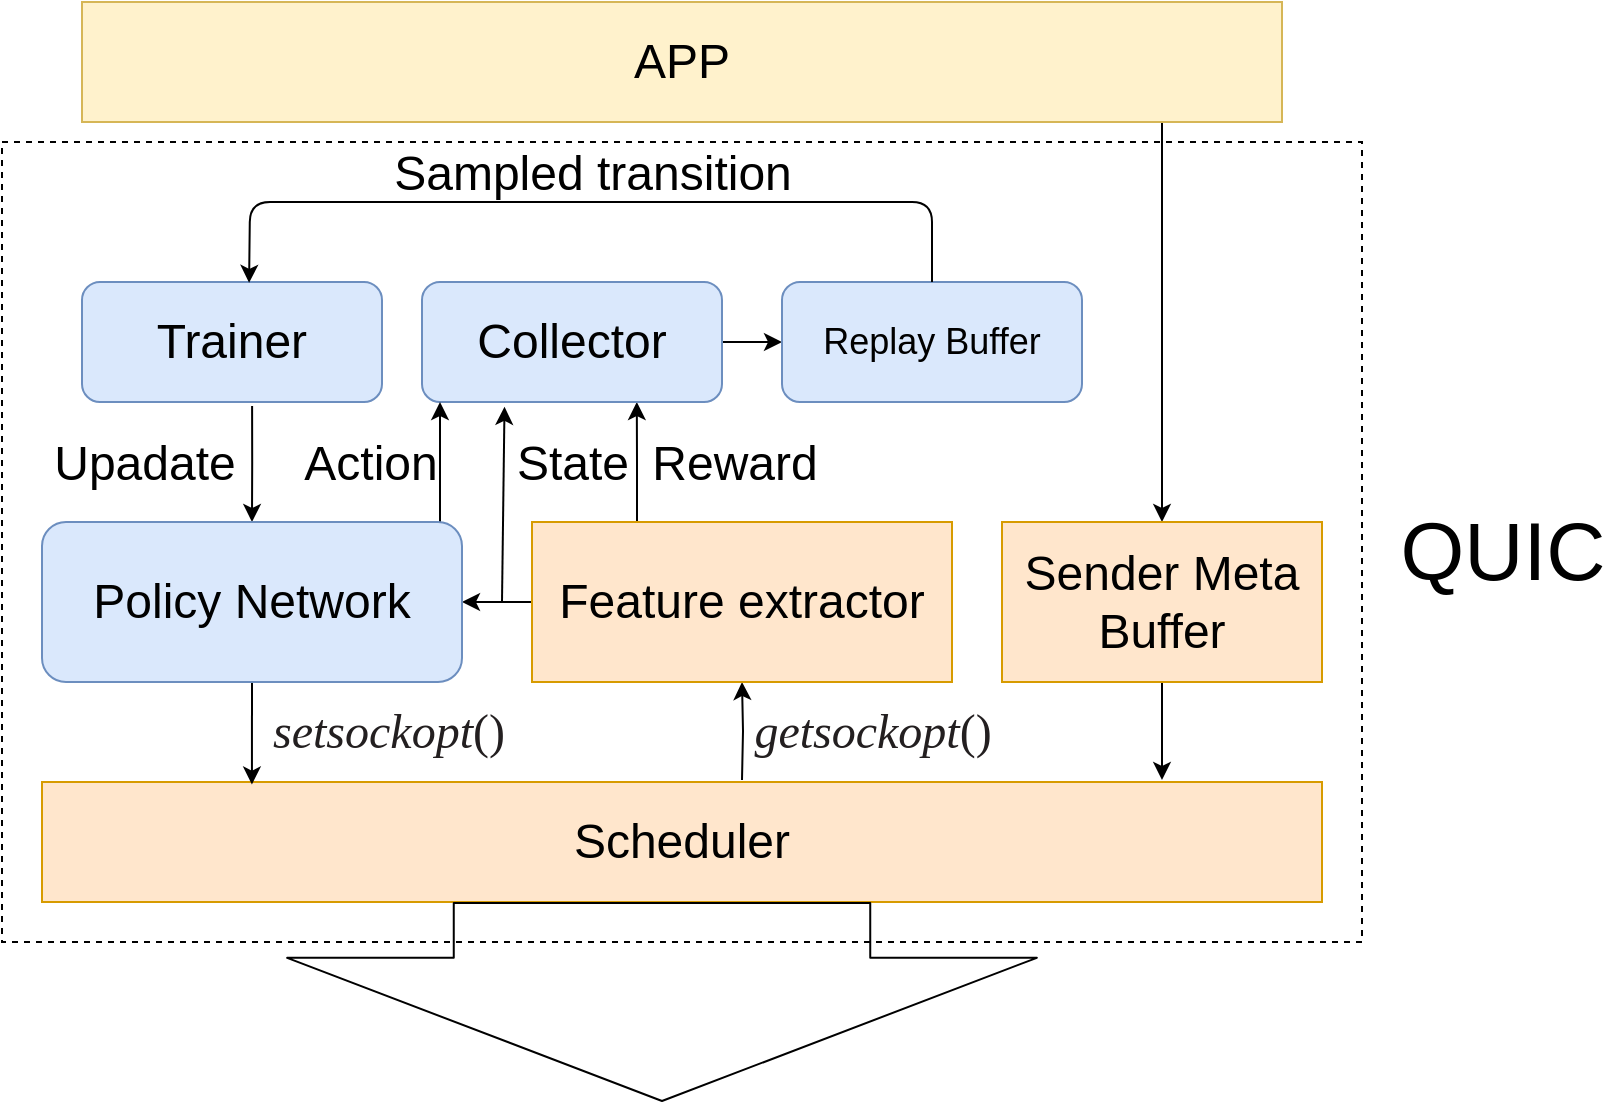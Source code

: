 <mxfile version="13.0.6" type="github">
  <diagram id="CBDz3zqInydYnpbgPdc8" name="Page-1">
    <mxGraphModel dx="959" dy="546" grid="0" gridSize="10" guides="1" tooltips="1" connect="1" arrows="1" fold="1" page="1" pageScale="1" pageWidth="1100" pageHeight="850" math="0" shadow="0">
      <root>
        <mxCell id="0" />
        <mxCell id="1" parent="0" />
        <mxCell id="l-rTfrSbGHxLT8yHpG9K-1" value="" style="rounded=0;whiteSpace=wrap;html=1;dashed=1;gradientColor=none;fillColor=none;" parent="1" vertex="1">
          <mxGeometry x="240" y="150" width="680" height="400" as="geometry" />
        </mxCell>
        <mxCell id="O35m1b_gPNPNUmbekiKG-8" value="" style="edgeStyle=orthogonalEdgeStyle;rounded=0;orthogonalLoop=1;jettySize=auto;html=1;exitX=0.9;exitY=1;exitDx=0;exitDy=0;exitPerimeter=0;" parent="1" source="O35m1b_gPNPNUmbekiKG-6" target="O35m1b_gPNPNUmbekiKG-7" edge="1">
          <mxGeometry relative="1" as="geometry">
            <mxPoint x="820" y="210" as="sourcePoint" />
          </mxGeometry>
        </mxCell>
        <mxCell id="O35m1b_gPNPNUmbekiKG-6" value="&lt;font style=&quot;font-size: 24px&quot;&gt;APP&lt;/font&gt;" style="rounded=1;whiteSpace=wrap;html=1;arcSize=0;fillColor=#fff2cc;strokeColor=#d6b656;" parent="1" vertex="1">
          <mxGeometry x="280" y="80" width="600" height="60" as="geometry" />
        </mxCell>
        <mxCell id="O35m1b_gPNPNUmbekiKG-10" value="" style="edgeStyle=orthogonalEdgeStyle;rounded=0;orthogonalLoop=1;jettySize=auto;html=1;" parent="1" source="O35m1b_gPNPNUmbekiKG-7" edge="1">
          <mxGeometry relative="1" as="geometry">
            <mxPoint x="820" y="469" as="targetPoint" />
          </mxGeometry>
        </mxCell>
        <mxCell id="O35m1b_gPNPNUmbekiKG-7" value="&lt;font style=&quot;font-size: 24px&quot;&gt;Sender Meta Buffer&lt;/font&gt;" style="rounded=1;whiteSpace=wrap;html=1;arcSize=0;fillColor=#ffe6cc;strokeColor=#d79b00;" parent="1" vertex="1">
          <mxGeometry x="740" y="340" width="160" height="80" as="geometry" />
        </mxCell>
        <mxCell id="O35m1b_gPNPNUmbekiKG-12" style="edgeStyle=orthogonalEdgeStyle;rounded=0;orthogonalLoop=1;jettySize=auto;html=1;entryX=0.5;entryY=1;entryDx=0;entryDy=0;" parent="1" target="O35m1b_gPNPNUmbekiKG-14" edge="1">
          <mxGeometry relative="1" as="geometry">
            <mxPoint x="610.286" y="370" as="targetPoint" />
            <mxPoint x="610" y="469" as="sourcePoint" />
            <Array as="points" />
          </mxGeometry>
        </mxCell>
        <mxCell id="O35m1b_gPNPNUmbekiKG-9" value="&lt;font style=&quot;font-size: 24px&quot;&gt;Scheduler&lt;/font&gt;" style="rounded=1;whiteSpace=wrap;html=1;arcSize=0;fillColor=#ffe6cc;strokeColor=#d79b00;" parent="1" vertex="1">
          <mxGeometry x="260" y="470" width="640" height="60" as="geometry" />
        </mxCell>
        <mxCell id="O35m1b_gPNPNUmbekiKG-25" value="" style="edgeStyle=orthogonalEdgeStyle;rounded=0;orthogonalLoop=1;jettySize=auto;html=1;entryX=1;entryY=0.5;entryDx=0;entryDy=0;" parent="1" source="O35m1b_gPNPNUmbekiKG-14" target="eUcBHs-z1_nmx1WXnV4A-1" edge="1">
          <mxGeometry relative="1" as="geometry">
            <mxPoint x="470" y="380" as="targetPoint" />
          </mxGeometry>
        </mxCell>
        <mxCell id="eUcBHs-z1_nmx1WXnV4A-6" style="edgeStyle=orthogonalEdgeStyle;rounded=0;orthogonalLoop=1;jettySize=auto;html=1;exitX=0.25;exitY=0;exitDx=0;exitDy=0;entryX=0.716;entryY=1;entryDx=0;entryDy=0;entryPerimeter=0;" parent="1" source="O35m1b_gPNPNUmbekiKG-14" target="O35m1b_gPNPNUmbekiKG-20" edge="1">
          <mxGeometry relative="1" as="geometry" />
        </mxCell>
        <mxCell id="O35m1b_gPNPNUmbekiKG-14" value="&lt;font style=&quot;font-size: 24px&quot;&gt;Feature extractor&lt;/font&gt;" style="rounded=0;whiteSpace=wrap;html=1;fillColor=#ffe6cc;strokeColor=#d79b00;" parent="1" vertex="1">
          <mxGeometry x="505" y="340" width="210" height="80" as="geometry" />
        </mxCell>
        <mxCell id="O35m1b_gPNPNUmbekiKG-34" style="edgeStyle=orthogonalEdgeStyle;rounded=0;orthogonalLoop=1;jettySize=auto;html=1;entryX=0.164;entryY=0.021;entryDx=0;entryDy=0;entryPerimeter=0;exitX=0.5;exitY=1;exitDx=0;exitDy=0;" parent="1" source="eUcBHs-z1_nmx1WXnV4A-1" target="O35m1b_gPNPNUmbekiKG-9" edge="1">
          <mxGeometry relative="1" as="geometry">
            <mxPoint x="365" y="430" as="sourcePoint" />
          </mxGeometry>
        </mxCell>
        <mxCell id="O35m1b_gPNPNUmbekiKG-23" value="" style="edgeStyle=orthogonalEdgeStyle;rounded=0;orthogonalLoop=1;jettySize=auto;html=1;" parent="1" source="O35m1b_gPNPNUmbekiKG-20" target="O35m1b_gPNPNUmbekiKG-22" edge="1">
          <mxGeometry relative="1" as="geometry" />
        </mxCell>
        <mxCell id="O35m1b_gPNPNUmbekiKG-20" value="&lt;font style=&quot;font-size: 24px&quot;&gt;Collector&lt;/font&gt;" style="rounded=1;whiteSpace=wrap;html=1;fillColor=#dae8fc;strokeColor=#6c8ebf;" parent="1" vertex="1">
          <mxGeometry x="450" y="220" width="150" height="60" as="geometry" />
        </mxCell>
        <mxCell id="O35m1b_gPNPNUmbekiKG-29" value="&lt;font style=&quot;font-size: 24px&quot;&gt;Trainer&lt;/font&gt;" style="rounded=1;whiteSpace=wrap;html=1;fillColor=#dae8fc;strokeColor=#6c8ebf;" parent="1" vertex="1">
          <mxGeometry x="280" y="220" width="150" height="60" as="geometry" />
        </mxCell>
        <mxCell id="O35m1b_gPNPNUmbekiKG-22" value="&lt;font style=&quot;font-size: 18px&quot;&gt;Replay Buffer&lt;/font&gt;" style="rounded=1;whiteSpace=wrap;html=1;fillColor=#dae8fc;strokeColor=#6c8ebf;" parent="1" vertex="1">
          <mxGeometry x="630" y="220" width="150" height="60" as="geometry" />
        </mxCell>
        <mxCell id="O35m1b_gPNPNUmbekiKG-28" value="" style="endArrow=classic;html=1;entryX=0.06;entryY=1;entryDx=0;entryDy=0;entryPerimeter=0;" parent="1" target="O35m1b_gPNPNUmbekiKG-20" edge="1">
          <mxGeometry width="50" height="50" relative="1" as="geometry">
            <mxPoint x="459" y="340" as="sourcePoint" />
            <mxPoint x="459" y="290" as="targetPoint" />
          </mxGeometry>
        </mxCell>
        <mxCell id="O35m1b_gPNPNUmbekiKG-32" value="" style="endArrow=classic;html=1;entryX=0.275;entryY=1.04;entryDx=0;entryDy=0;entryPerimeter=0;" parent="1" target="O35m1b_gPNPNUmbekiKG-20" edge="1">
          <mxGeometry width="50" height="50" relative="1" as="geometry">
            <mxPoint x="490" y="380" as="sourcePoint" />
            <mxPoint x="540" y="330" as="targetPoint" />
          </mxGeometry>
        </mxCell>
        <mxCell id="O35m1b_gPNPNUmbekiKG-33" value="" style="endArrow=classic;html=1;exitX=0.5;exitY=0;exitDx=0;exitDy=0;entryX=0.557;entryY=0.007;entryDx=0;entryDy=0;entryPerimeter=0;" parent="1" source="O35m1b_gPNPNUmbekiKG-22" target="O35m1b_gPNPNUmbekiKG-29" edge="1">
          <mxGeometry width="50" height="50" relative="1" as="geometry">
            <mxPoint x="330" y="130" as="sourcePoint" />
            <mxPoint x="368" y="210" as="targetPoint" />
            <Array as="points">
              <mxPoint x="705" y="180" />
              <mxPoint x="510" y="180" />
              <mxPoint x="364" y="180" />
            </Array>
          </mxGeometry>
        </mxCell>
        <mxCell id="O35m1b_gPNPNUmbekiKG-36" value="" style="shape=flexArrow;endArrow=classic;startArrow=none;html=1;startFill=0;width=208.235;endSize=23.529;endWidth=165.606;" parent="1" edge="1">
          <mxGeometry width="50" height="50" relative="1" as="geometry">
            <mxPoint x="570" y="530" as="sourcePoint" />
            <mxPoint x="570" y="630" as="targetPoint" />
          </mxGeometry>
        </mxCell>
        <mxCell id="eUcBHs-z1_nmx1WXnV4A-7" style="edgeStyle=orthogonalEdgeStyle;rounded=0;orthogonalLoop=1;jettySize=auto;html=1;exitX=0.567;exitY=1.033;exitDx=0;exitDy=0;entryX=0.5;entryY=0;entryDx=0;entryDy=0;exitPerimeter=0;" parent="1" source="O35m1b_gPNPNUmbekiKG-29" target="eUcBHs-z1_nmx1WXnV4A-1" edge="1">
          <mxGeometry relative="1" as="geometry">
            <mxPoint x="365" y="330" as="sourcePoint" />
          </mxGeometry>
        </mxCell>
        <mxCell id="eUcBHs-z1_nmx1WXnV4A-1" value="&lt;span style=&quot;font-size: 24px&quot;&gt;Policy Network&lt;/span&gt;" style="rounded=1;whiteSpace=wrap;html=1;fillColor=#dae8fc;strokeColor=#6c8ebf;" parent="1" vertex="1">
          <mxGeometry x="260" y="340" width="210" height="80" as="geometry" />
        </mxCell>
        <mxCell id="l-rTfrSbGHxLT8yHpG9K-2" value="&lt;font style=&quot;font-size: 41px&quot;&gt;QUIC&lt;/font&gt;" style="text;html=1;align=center;verticalAlign=middle;resizable=0;points=[];autosize=1;" parent="1" vertex="1">
          <mxGeometry x="930" y="340" width="120" height="30" as="geometry" />
        </mxCell>
        <mxCell id="DKsKnXpjUulsUTAk1TxJ-1" value="&lt;font style=&quot;font-size: 24px&quot;&gt;&lt;span style=&quot;font-family: &amp;#34;cmmi10&amp;#34; ; color: rgb(35 , 31 , 32) ; font-style: italic&quot;&gt;getsockopt&lt;/span&gt;&lt;span style=&quot;font-family: &amp;#34;cmr10&amp;#34; ; color: rgb(35 , 31 , 32)&quot;&gt;()&lt;/span&gt;&lt;/font&gt;" style="text;html=1;align=center;verticalAlign=middle;resizable=0;points=[];autosize=1;" vertex="1" parent="1">
          <mxGeometry x="610" y="435" width="130" height="20" as="geometry" />
        </mxCell>
        <mxCell id="DKsKnXpjUulsUTAk1TxJ-2" value="&lt;font style=&quot;font-size: 24px&quot;&gt;&lt;span style=&quot;font-family: &amp;#34;cmmi10&amp;#34; ; color: rgb(35 , 31 , 32) ; font-style: italic&quot;&gt;setsockopt&lt;/span&gt;&lt;span style=&quot;font-family: &amp;#34;cmr10&amp;#34; ; color: rgb(35 , 31 , 32)&quot;&gt;()&lt;/span&gt;&lt;/font&gt;" style="text;html=1;align=center;verticalAlign=middle;resizable=0;points=[];autosize=1;" vertex="1" parent="1">
          <mxGeometry x="370" y="434.5" width="126" height="21" as="geometry" />
        </mxCell>
        <mxCell id="DKsKnXpjUulsUTAk1TxJ-3" value="&lt;font style=&quot;font-size: 24px&quot;&gt;Reward&lt;/font&gt;" style="text;html=1;align=center;verticalAlign=middle;resizable=0;points=[];autosize=1;" vertex="1" parent="1">
          <mxGeometry x="559" y="300" width="93" height="21" as="geometry" />
        </mxCell>
        <mxCell id="DKsKnXpjUulsUTAk1TxJ-4" value="&lt;font style=&quot;font-size: 24px&quot;&gt;State&lt;/font&gt;" style="text;html=1;align=center;verticalAlign=middle;resizable=0;points=[];autosize=1;" vertex="1" parent="1">
          <mxGeometry x="492" y="300" width="66" height="21" as="geometry" />
        </mxCell>
        <mxCell id="DKsKnXpjUulsUTAk1TxJ-5" value="&lt;font style=&quot;font-size: 24px&quot;&gt;Action&lt;/font&gt;" style="text;html=1;align=center;verticalAlign=middle;resizable=0;points=[];autosize=1;" vertex="1" parent="1">
          <mxGeometry x="386" y="300" width="76" height="21" as="geometry" />
        </mxCell>
        <mxCell id="DKsKnXpjUulsUTAk1TxJ-7" value="&lt;font style=&quot;font-size: 24px&quot;&gt;Upadate&lt;/font&gt;" style="text;html=1;align=center;verticalAlign=middle;resizable=0;points=[];autosize=1;" vertex="1" parent="1">
          <mxGeometry x="260" y="300" width="101" height="21" as="geometry" />
        </mxCell>
        <mxCell id="DKsKnXpjUulsUTAk1TxJ-9" value="&lt;font style=&quot;font-size: 24px&quot;&gt;Sampled transition&lt;/font&gt;" style="text;html=1;align=center;verticalAlign=middle;resizable=0;points=[];autosize=1;" vertex="1" parent="1">
          <mxGeometry x="430" y="155" width="209" height="21" as="geometry" />
        </mxCell>
      </root>
    </mxGraphModel>
  </diagram>
</mxfile>
